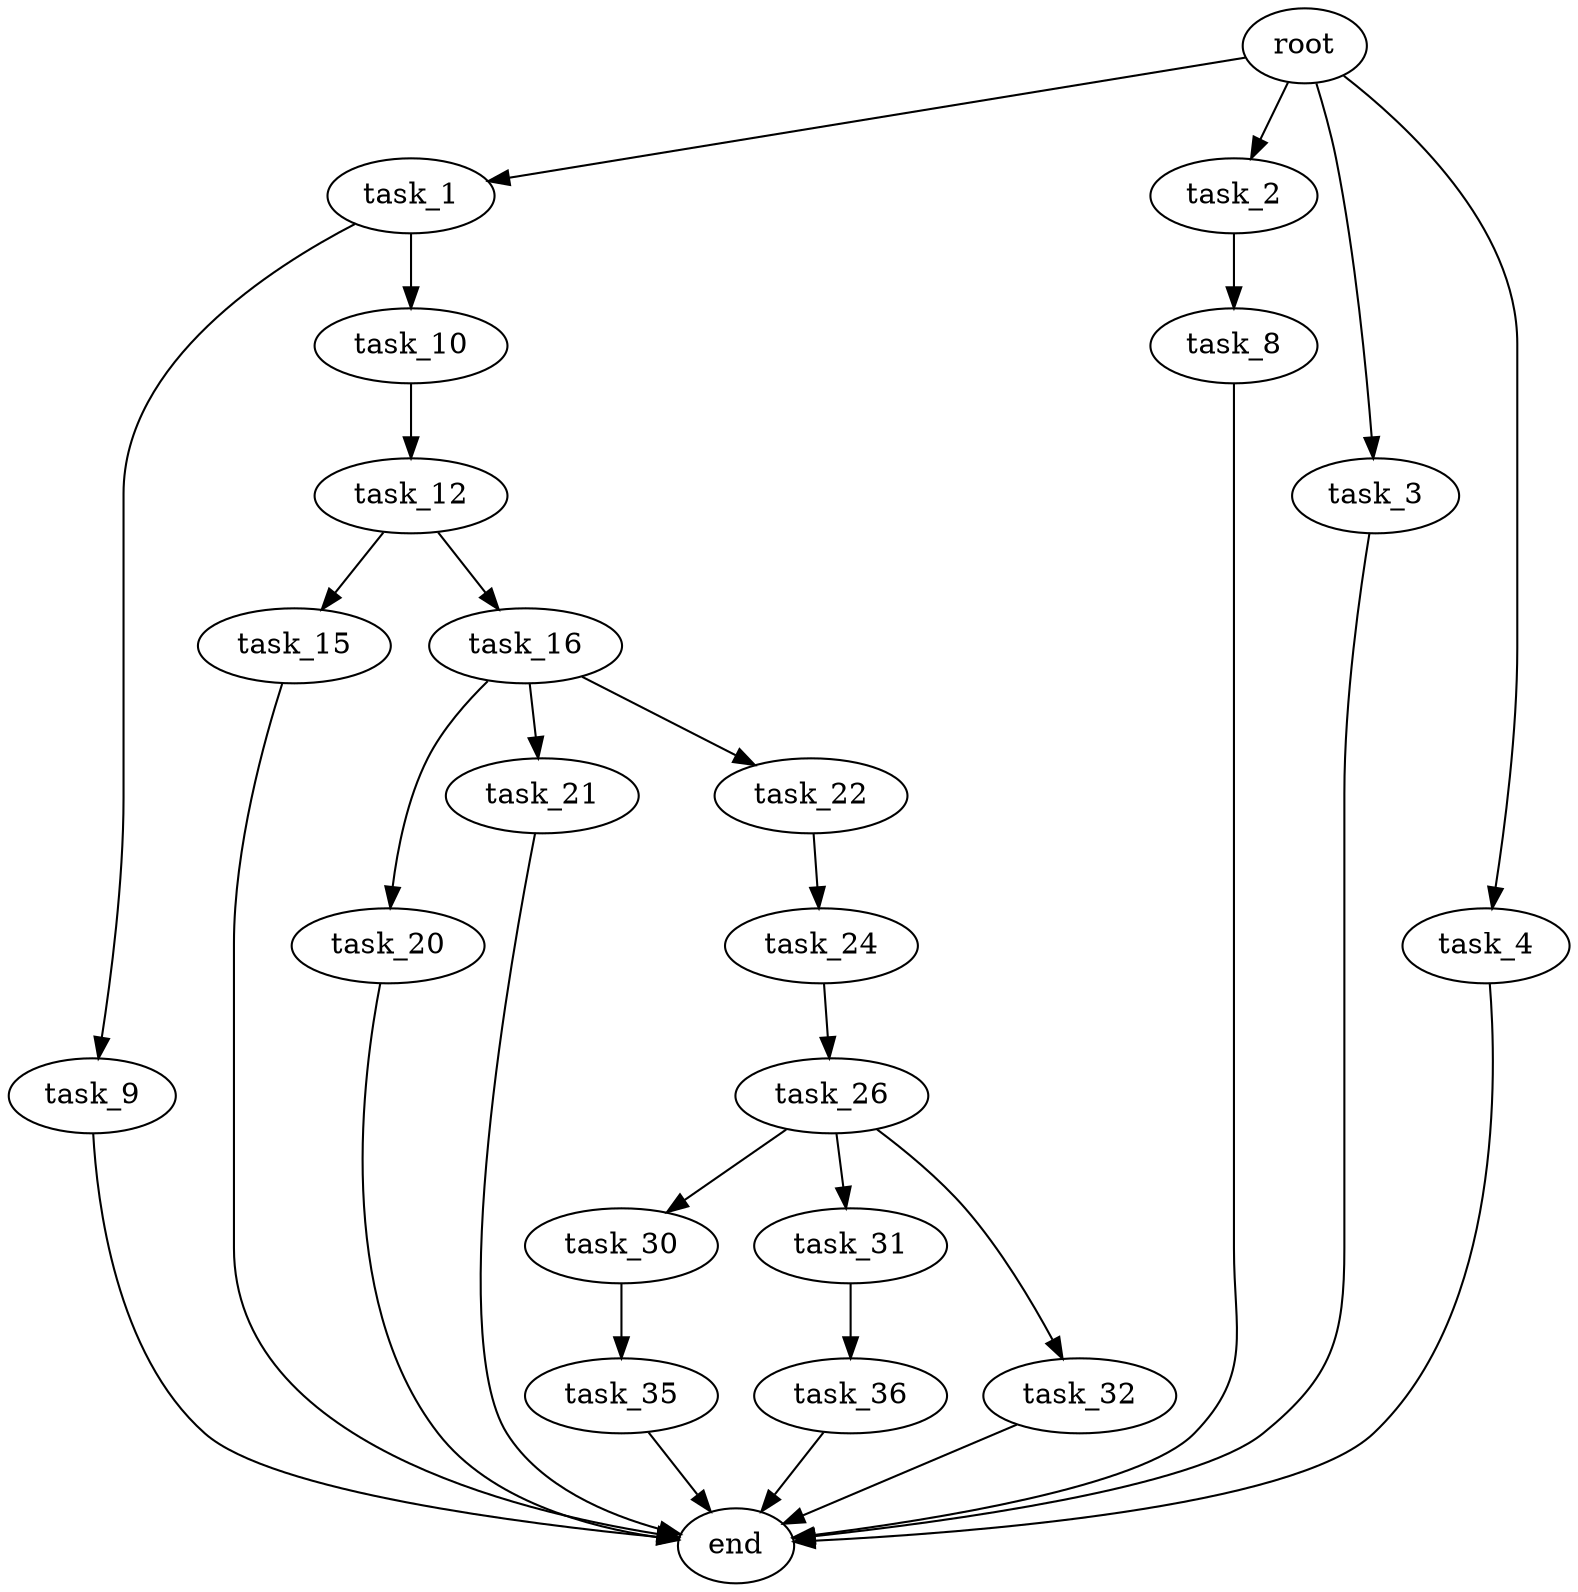 digraph G {
  root [size="0.000000"];
  task_1 [size="703354492.000000"];
  task_2 [size="23206723267.000000"];
  task_3 [size="370575179844.000000"];
  task_4 [size="5487726565.000000"];
  task_8 [size="549755813888.000000"];
  task_9 [size="15940589511.000000"];
  task_10 [size="866964370691.000000"];
  task_12 [size="208591660880.000000"];
  task_15 [size="120637750325.000000"];
  task_16 [size="2833640002.000000"];
  task_20 [size="180320415933.000000"];
  task_21 [size="134217728000.000000"];
  task_22 [size="77956809760.000000"];
  task_24 [size="8589934592.000000"];
  task_26 [size="22297785155.000000"];
  task_30 [size="18630308191.000000"];
  task_31 [size="47913226355.000000"];
  task_32 [size="782757789696.000000"];
  task_35 [size="190558521522.000000"];
  task_36 [size="51882917779.000000"];
  end [size="0.000000"];

  root -> task_1 [size="1.000000"];
  root -> task_2 [size="1.000000"];
  root -> task_3 [size="1.000000"];
  root -> task_4 [size="1.000000"];
  task_1 -> task_9 [size="75497472.000000"];
  task_1 -> task_10 [size="75497472.000000"];
  task_2 -> task_8 [size="838860800.000000"];
  task_3 -> end [size="1.000000"];
  task_4 -> end [size="1.000000"];
  task_8 -> end [size="1.000000"];
  task_9 -> end [size="1.000000"];
  task_10 -> task_12 [size="536870912.000000"];
  task_12 -> task_15 [size="411041792.000000"];
  task_12 -> task_16 [size="411041792.000000"];
  task_15 -> end [size="1.000000"];
  task_16 -> task_20 [size="75497472.000000"];
  task_16 -> task_21 [size="75497472.000000"];
  task_16 -> task_22 [size="75497472.000000"];
  task_20 -> end [size="1.000000"];
  task_21 -> end [size="1.000000"];
  task_22 -> task_24 [size="209715200.000000"];
  task_24 -> task_26 [size="33554432.000000"];
  task_26 -> task_30 [size="838860800.000000"];
  task_26 -> task_31 [size="838860800.000000"];
  task_26 -> task_32 [size="838860800.000000"];
  task_30 -> task_35 [size="679477248.000000"];
  task_31 -> task_36 [size="838860800.000000"];
  task_32 -> end [size="1.000000"];
  task_35 -> end [size="1.000000"];
  task_36 -> end [size="1.000000"];
}
